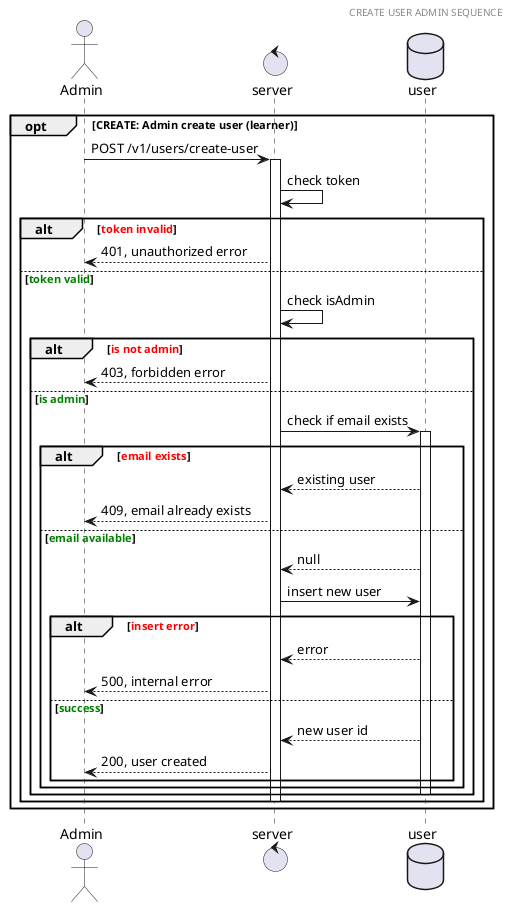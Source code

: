 @startuml User admin sequence

header CREATE USER ADMIN SEQUENCE
actor Admin 
control server
database user

opt CREATE: Admin create user (learner)
  Admin -> server: POST /v1/users/create-user
  activate server
  server -> server: check token
  alt <font color=red>token invalid</font>
    server --> Admin: 401, unauthorized error
  else <font color=green>token valid</font>
    server -> server: check isAdmin
    alt <font color=red>is not admin</font>
      server --> Admin: 403, forbidden error
    else <font color=green>is admin</font>
      server -> user: check if email exists
      activate user
      alt <font color=red>email exists</font>
        user --> server: existing user
        server --> Admin: 409, email already exists
      else <font color=green>email available</font>
        user --> server: null
        server -> user: insert new user
        alt <font color=red>insert error</font>
          user --> server: error
          server --> Admin: 500, internal error
        else <font color=green>success</font>
          user --> server: new user id
          server --> Admin: 200, user created
        end
      end
      deactivate user
    end
    deactivate server
  end
end

@enduml
